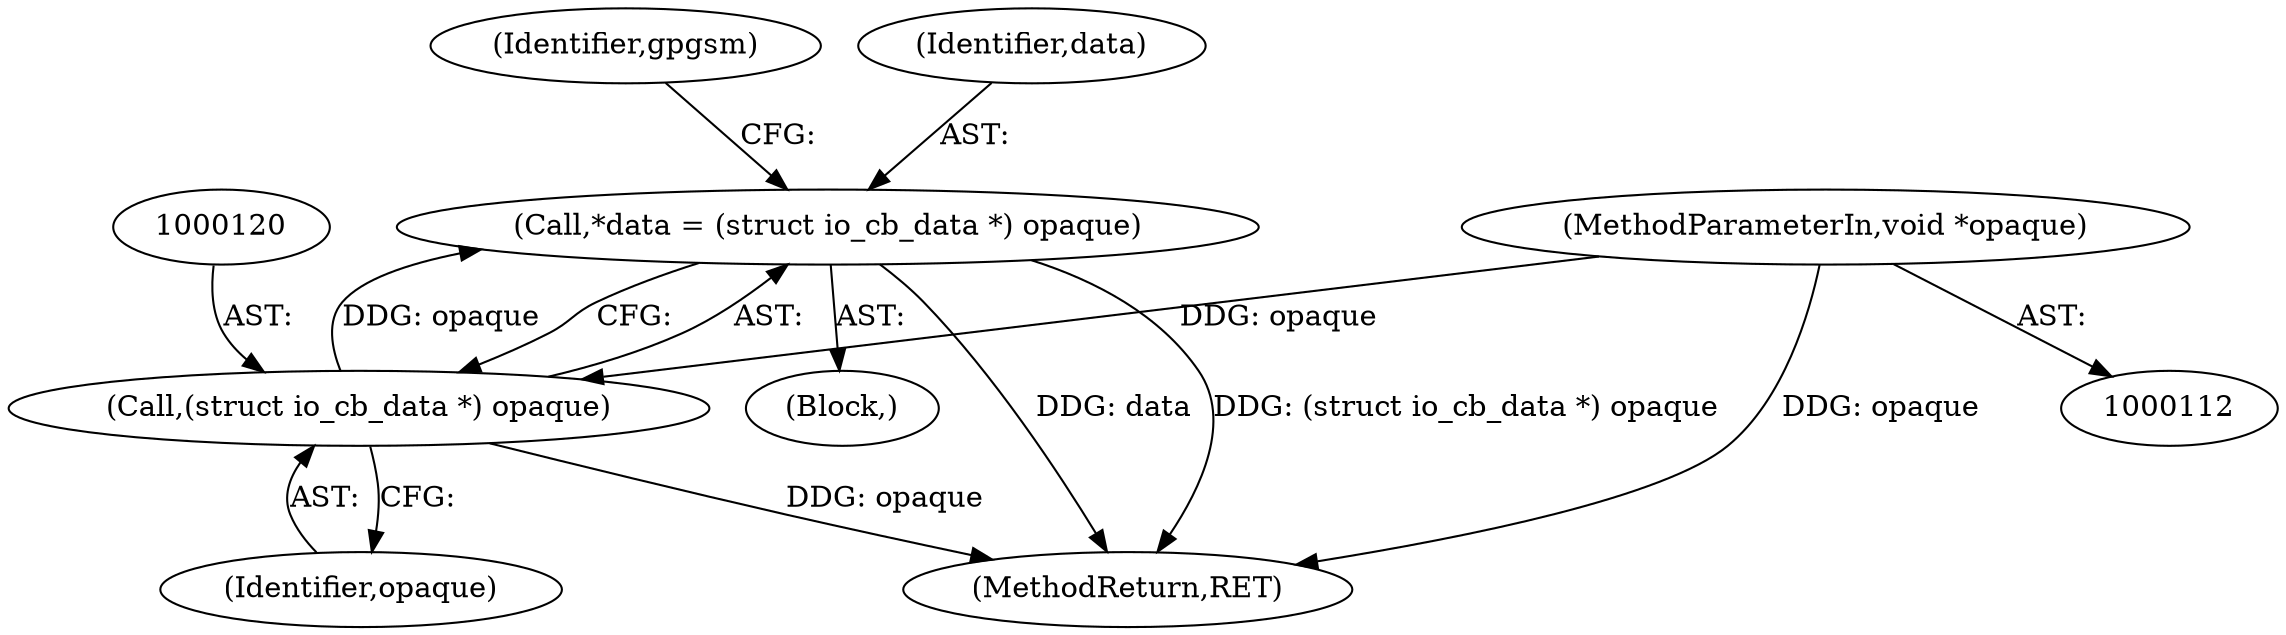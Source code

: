 digraph "0_gnupg_2cbd76f7911fc215845e89b50d6af5ff4a83dd77@pointer" {
"1000117" [label="(Call,*data = (struct io_cb_data *) opaque)"];
"1000119" [label="(Call,(struct io_cb_data *) opaque)"];
"1000113" [label="(MethodParameterIn,void *opaque)"];
"1000113" [label="(MethodParameterIn,void *opaque)"];
"1000124" [label="(Identifier,gpgsm)"];
"1000117" [label="(Call,*data = (struct io_cb_data *) opaque)"];
"1000115" [label="(Block,)"];
"1000119" [label="(Call,(struct io_cb_data *) opaque)"];
"1000121" [label="(Identifier,opaque)"];
"1000871" [label="(MethodReturn,RET)"];
"1000118" [label="(Identifier,data)"];
"1000117" -> "1000115"  [label="AST: "];
"1000117" -> "1000119"  [label="CFG: "];
"1000118" -> "1000117"  [label="AST: "];
"1000119" -> "1000117"  [label="AST: "];
"1000124" -> "1000117"  [label="CFG: "];
"1000117" -> "1000871"  [label="DDG: data"];
"1000117" -> "1000871"  [label="DDG: (struct io_cb_data *) opaque"];
"1000119" -> "1000117"  [label="DDG: opaque"];
"1000119" -> "1000121"  [label="CFG: "];
"1000120" -> "1000119"  [label="AST: "];
"1000121" -> "1000119"  [label="AST: "];
"1000119" -> "1000871"  [label="DDG: opaque"];
"1000113" -> "1000119"  [label="DDG: opaque"];
"1000113" -> "1000112"  [label="AST: "];
"1000113" -> "1000871"  [label="DDG: opaque"];
}
